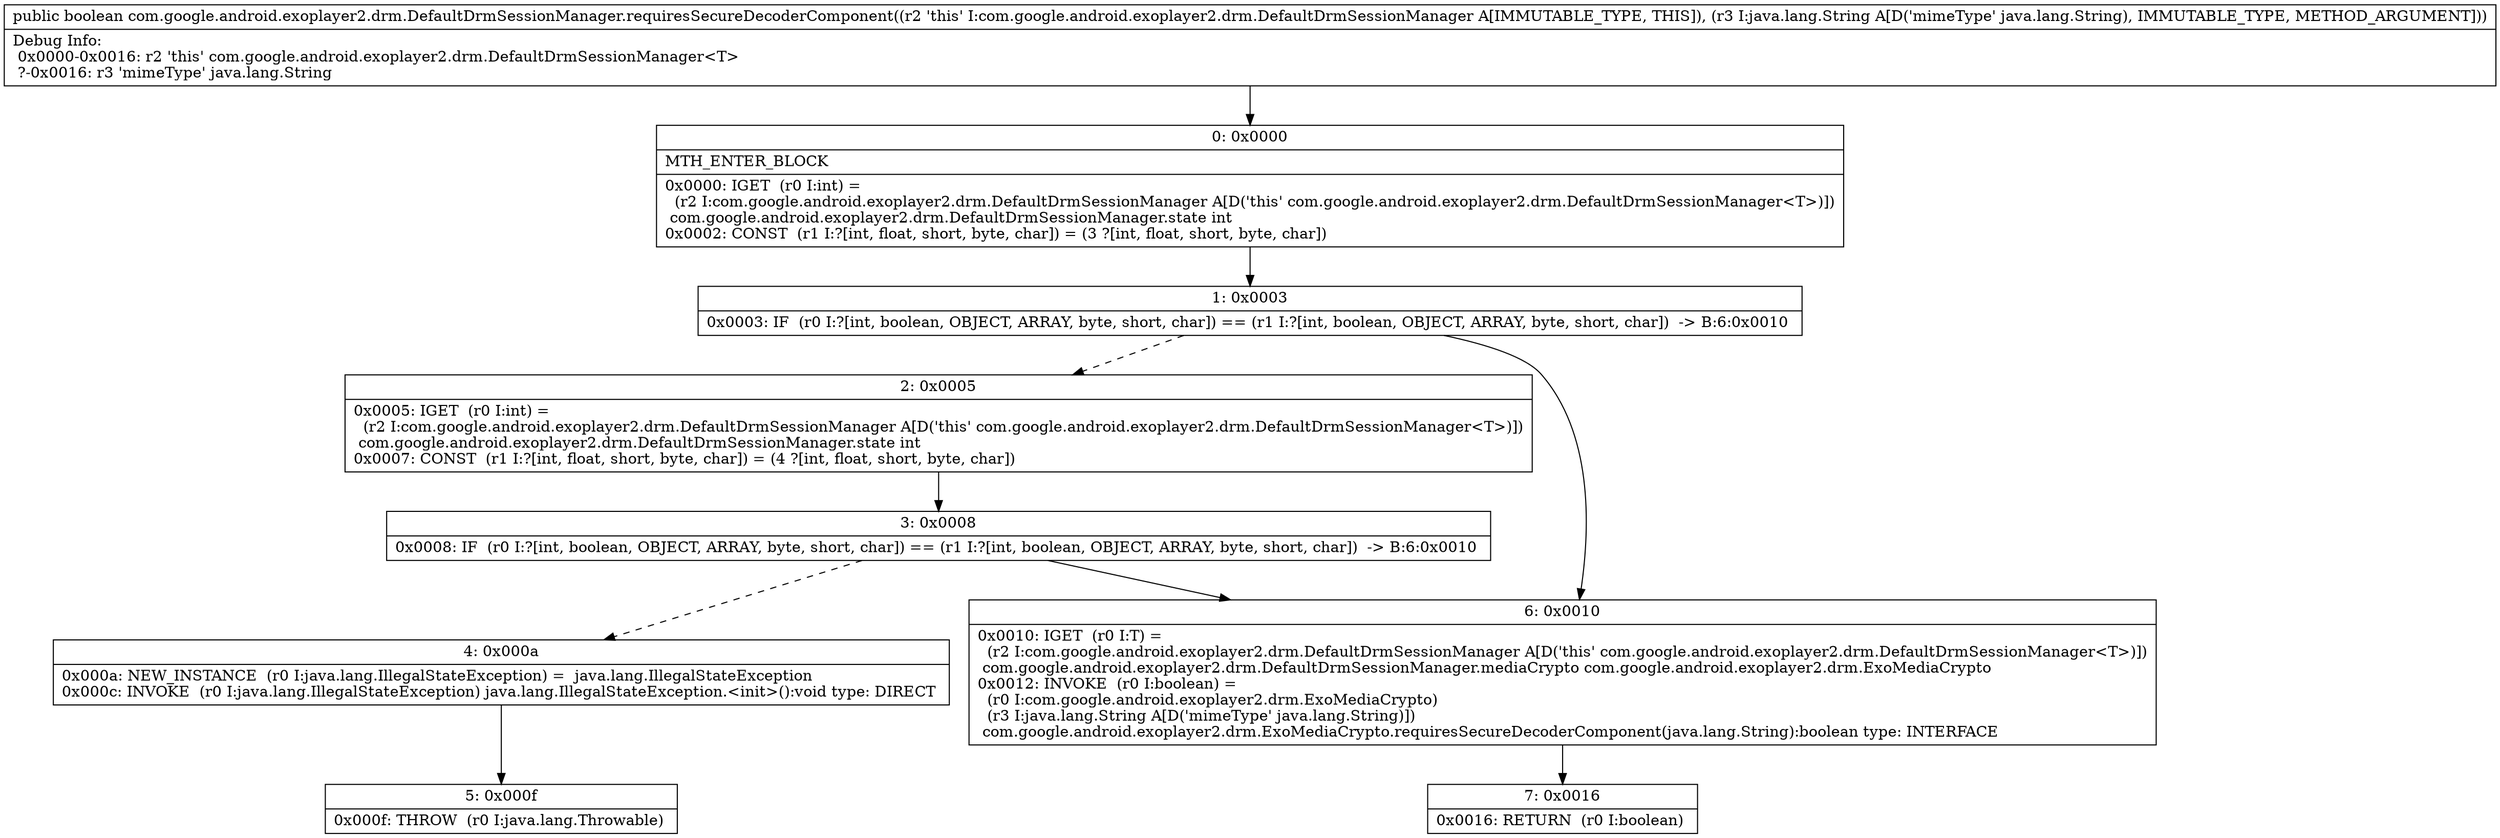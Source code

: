 digraph "CFG forcom.google.android.exoplayer2.drm.DefaultDrmSessionManager.requiresSecureDecoderComponent(Ljava\/lang\/String;)Z" {
Node_0 [shape=record,label="{0\:\ 0x0000|MTH_ENTER_BLOCK\l|0x0000: IGET  (r0 I:int) = \l  (r2 I:com.google.android.exoplayer2.drm.DefaultDrmSessionManager A[D('this' com.google.android.exoplayer2.drm.DefaultDrmSessionManager\<T\>)])\l com.google.android.exoplayer2.drm.DefaultDrmSessionManager.state int \l0x0002: CONST  (r1 I:?[int, float, short, byte, char]) = (3 ?[int, float, short, byte, char]) \l}"];
Node_1 [shape=record,label="{1\:\ 0x0003|0x0003: IF  (r0 I:?[int, boolean, OBJECT, ARRAY, byte, short, char]) == (r1 I:?[int, boolean, OBJECT, ARRAY, byte, short, char])  \-\> B:6:0x0010 \l}"];
Node_2 [shape=record,label="{2\:\ 0x0005|0x0005: IGET  (r0 I:int) = \l  (r2 I:com.google.android.exoplayer2.drm.DefaultDrmSessionManager A[D('this' com.google.android.exoplayer2.drm.DefaultDrmSessionManager\<T\>)])\l com.google.android.exoplayer2.drm.DefaultDrmSessionManager.state int \l0x0007: CONST  (r1 I:?[int, float, short, byte, char]) = (4 ?[int, float, short, byte, char]) \l}"];
Node_3 [shape=record,label="{3\:\ 0x0008|0x0008: IF  (r0 I:?[int, boolean, OBJECT, ARRAY, byte, short, char]) == (r1 I:?[int, boolean, OBJECT, ARRAY, byte, short, char])  \-\> B:6:0x0010 \l}"];
Node_4 [shape=record,label="{4\:\ 0x000a|0x000a: NEW_INSTANCE  (r0 I:java.lang.IllegalStateException) =  java.lang.IllegalStateException \l0x000c: INVOKE  (r0 I:java.lang.IllegalStateException) java.lang.IllegalStateException.\<init\>():void type: DIRECT \l}"];
Node_5 [shape=record,label="{5\:\ 0x000f|0x000f: THROW  (r0 I:java.lang.Throwable) \l}"];
Node_6 [shape=record,label="{6\:\ 0x0010|0x0010: IGET  (r0 I:T) = \l  (r2 I:com.google.android.exoplayer2.drm.DefaultDrmSessionManager A[D('this' com.google.android.exoplayer2.drm.DefaultDrmSessionManager\<T\>)])\l com.google.android.exoplayer2.drm.DefaultDrmSessionManager.mediaCrypto com.google.android.exoplayer2.drm.ExoMediaCrypto \l0x0012: INVOKE  (r0 I:boolean) = \l  (r0 I:com.google.android.exoplayer2.drm.ExoMediaCrypto)\l  (r3 I:java.lang.String A[D('mimeType' java.lang.String)])\l com.google.android.exoplayer2.drm.ExoMediaCrypto.requiresSecureDecoderComponent(java.lang.String):boolean type: INTERFACE \l}"];
Node_7 [shape=record,label="{7\:\ 0x0016|0x0016: RETURN  (r0 I:boolean) \l}"];
MethodNode[shape=record,label="{public boolean com.google.android.exoplayer2.drm.DefaultDrmSessionManager.requiresSecureDecoderComponent((r2 'this' I:com.google.android.exoplayer2.drm.DefaultDrmSessionManager A[IMMUTABLE_TYPE, THIS]), (r3 I:java.lang.String A[D('mimeType' java.lang.String), IMMUTABLE_TYPE, METHOD_ARGUMENT]))  | Debug Info:\l  0x0000\-0x0016: r2 'this' com.google.android.exoplayer2.drm.DefaultDrmSessionManager\<T\>\l  ?\-0x0016: r3 'mimeType' java.lang.String\l}"];
MethodNode -> Node_0;
Node_0 -> Node_1;
Node_1 -> Node_2[style=dashed];
Node_1 -> Node_6;
Node_2 -> Node_3;
Node_3 -> Node_4[style=dashed];
Node_3 -> Node_6;
Node_4 -> Node_5;
Node_6 -> Node_7;
}

